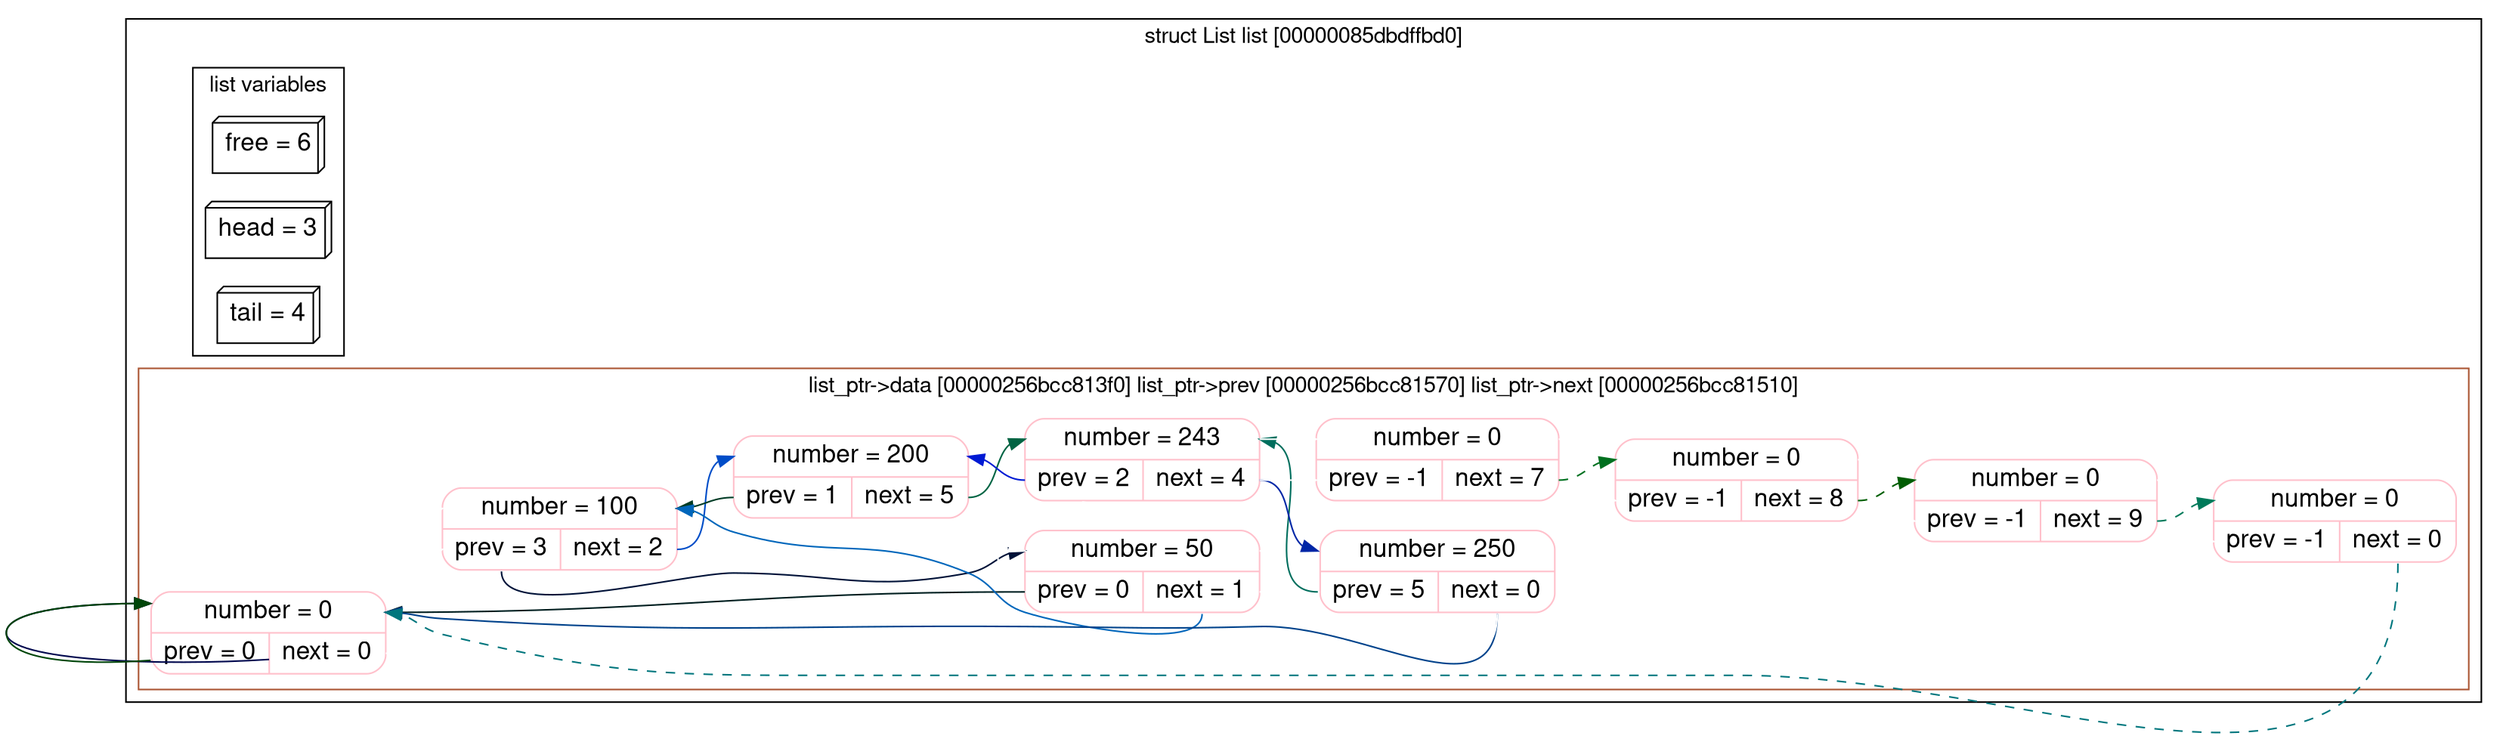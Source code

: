 digraph G {
rankdir = "LR";
subgraph cluster0 {
label = "struct List list [00000085dbdffbd0]";fontname="Helvetica,Arial,sans-serif";
node [fontname="Helvetica,Arial,sans-serif" fontsize = "16" ];
edge [fontname="Helvetica,Arial,sans-serif"];
subgraph cluster1 {
rankdir = "TB";
label = "list variables"free [shape=box3d, label="free = 6"];
head [shape=box3d, label="head = 3"];
tail [shape=box3d, label="tail = 4"];
}
subgraph cluster2 {
color = "#AA5533"label = "list_ptr->data [00000256bcc813f0] list_ptr->prev [00000256bcc81570] list_ptr->next [00000256bcc81510]";"node0" [ label = " <f1> number =      0 | {<f0> prev = 0 |  <f2> next  = 0 }" shape = "Mrecord", color="Pink"];
"node1" [ label = " <f1> number =    100 | {<f0> prev = 3 |  <f2> next  = 2 }" shape = "Mrecord", color="Pink"];
"node2" [ label = " <f1> number =    200 | {<f0> prev = 1 |  <f2> next  = 5 }" shape = "Mrecord", color="Pink"];
"node3" [ label = " <f1> number =     50 | {<f0> prev = 0 |  <f2> next  = 1 }" shape = "Mrecord", color="Pink"];
"node4" [ label = " <f1> number =    250 | {<f0> prev = 5 |  <f2> next  = 0 }" shape = "Mrecord", color="Pink"];
"node5" [ label = " <f1> number =    243 | {<f0> prev = 2 |  <f2> next  = 4 }" shape = "Mrecord", color="Pink"];
"node6" [ label = " <f1> number =      0 | {<f0> prev = -1 |  <f2> next  = 7 }" shape = "Mrecord", color="Pink"];
"node7" [ label = " <f1> number =      0 | {<f0> prev = -1 |  <f2> next  = 8 }" shape = "Mrecord", color="Pink"];
"node8" [ label = " <f1> number =      0 | {<f0> prev = -1 |  <f2> next  = 9 }" shape = "Mrecord", color="Pink"];
"node9" [ label = " <f1> number =      0 | {<f0> prev = -1 |  <f2> next  = 0 }" shape = "Mrecord", color="Pink"];
"node0":f1 -> "node1":f1 [id = 0, color="White", width = 1000];
"node0":f2 -> "node1":f0 [id = 1, color="White", width = 1000];
"node1":f1 -> "node2":f1 [id = 2, color="White", width = 1000];
"node1":f2 -> "node2":f0 [id = 3, color="White", width = 1000];
"node2":f1 -> "node3":f1 [id = 4, color="White", width = 1000];
"node2":f2 -> "node3":f0 [id = 5, color="White", width = 1000];
"node3":f1 -> "node4":f1 [id = 6, color="White", width = 1000];
"node3":f2 -> "node4":f0 [id = 7, color="White", width = 1000];
"node4":f1 -> "node5":f1 [id = 8, color="White", width = 1000];
"node4":f2 -> "node5":f0 [id = 9, color="White", width = 1000];
"node5":f1 -> "node6":f1 [id = 10, color="White", width = 1000];
"node5":f2 -> "node6":f0 [id = 11, color="White", width = 1000];
"node6":f1 -> "node7":f1 [id = 12, color="White", width = 1000];
"node6":f2 -> "node7":f0 [id = 13, color="White", width = 1000];
"node7":f1 -> "node8":f1 [id = 14, color="White", width = 1000];
"node7":f2 -> "node8":f0 [id = 15, color="White", width = 1000];
"node8":f1 -> "node9":f1 [id = 16, color="White", width = 1000];
"node8":f2 -> "node9":f0 [id = 17, color="White", width = 1000];
"node0":f2 -> "node0":f1 [id = 20, color="#00074D"];
"node1":f2 -> "node2":f1 [id = 21, color="#004DC8"];
"node2":f2 -> "node5":f1 [id = 22, color="#006443"];
"node3":f2 -> "node1":f1 [id = 23, color="#0066BB"];
"node4":f2 -> "node0":f1 [id = 24, color="#00428B"];
"node5":f2 -> "node4":f1 [id = 25, color="#0026A6"];
"node6":f2 -> "node7":f1 [id = 26, color="#00701F", style="dashed"];
"node7":f2 -> "node8":f1 [id = 27, color="#005D03", style="dashed"];
"node8":f2 -> "node9":f1 [id = 28, color="#007A5A", style="dashed"];
"node9":f2 -> "node0":f1 [id = 29, color="#00767D", style="dashed"];
"node0":f0 -> "node0":f1 [id = 30, color="#004509"];
"node1":f0 -> "node3":f1 [id = 31, color="#001238"];
"node2":f0 -> "node1":f1 [id = 32, color="#003B25"];
"node3":f0 -> "node0":f1 [id = 33, color="#001E1F"];
"node4":f0 -> "node5":f1 [id = 34, color="#006E5D"];
"node5":f0 -> "node2":f1 [id = 35, color="#001AD4"];
} } }
